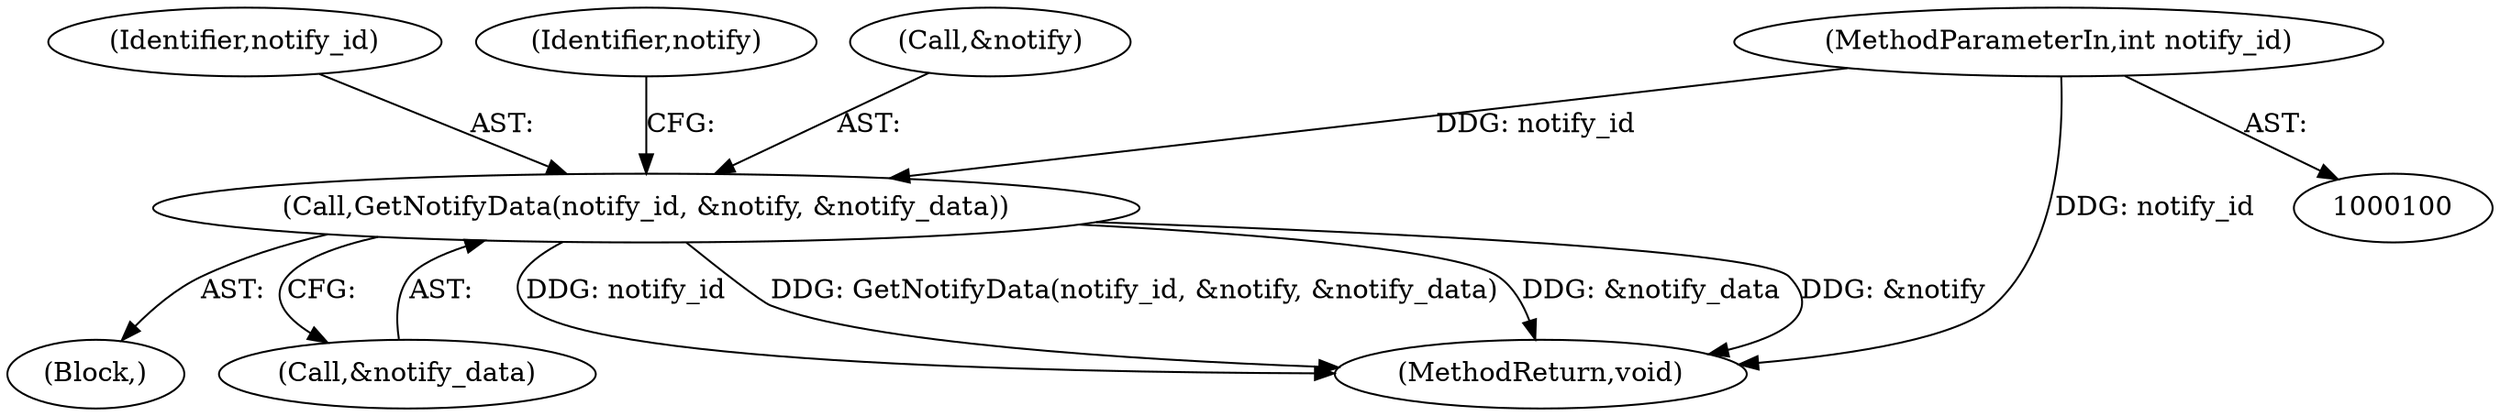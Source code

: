 digraph "0_Chrome_ea3d1d84be3d6f97bf50e76511c9e26af6895533_26@pointer" {
"1000107" [label="(Call,GetNotifyData(notify_id, &notify, &notify_data))"];
"1000103" [label="(MethodParameterIn,int notify_id)"];
"1000108" [label="(Identifier,notify_id)"];
"1000104" [label="(Block,)"];
"1000115" [label="(Identifier,notify)"];
"1000103" [label="(MethodParameterIn,int notify_id)"];
"1000111" [label="(Call,&notify_data)"];
"1000123" [label="(MethodReturn,void)"];
"1000109" [label="(Call,&notify)"];
"1000107" [label="(Call,GetNotifyData(notify_id, &notify, &notify_data))"];
"1000107" -> "1000104"  [label="AST: "];
"1000107" -> "1000111"  [label="CFG: "];
"1000108" -> "1000107"  [label="AST: "];
"1000109" -> "1000107"  [label="AST: "];
"1000111" -> "1000107"  [label="AST: "];
"1000115" -> "1000107"  [label="CFG: "];
"1000107" -> "1000123"  [label="DDG: notify_id"];
"1000107" -> "1000123"  [label="DDG: GetNotifyData(notify_id, &notify, &notify_data)"];
"1000107" -> "1000123"  [label="DDG: &notify_data"];
"1000107" -> "1000123"  [label="DDG: &notify"];
"1000103" -> "1000107"  [label="DDG: notify_id"];
"1000103" -> "1000100"  [label="AST: "];
"1000103" -> "1000123"  [label="DDG: notify_id"];
}
